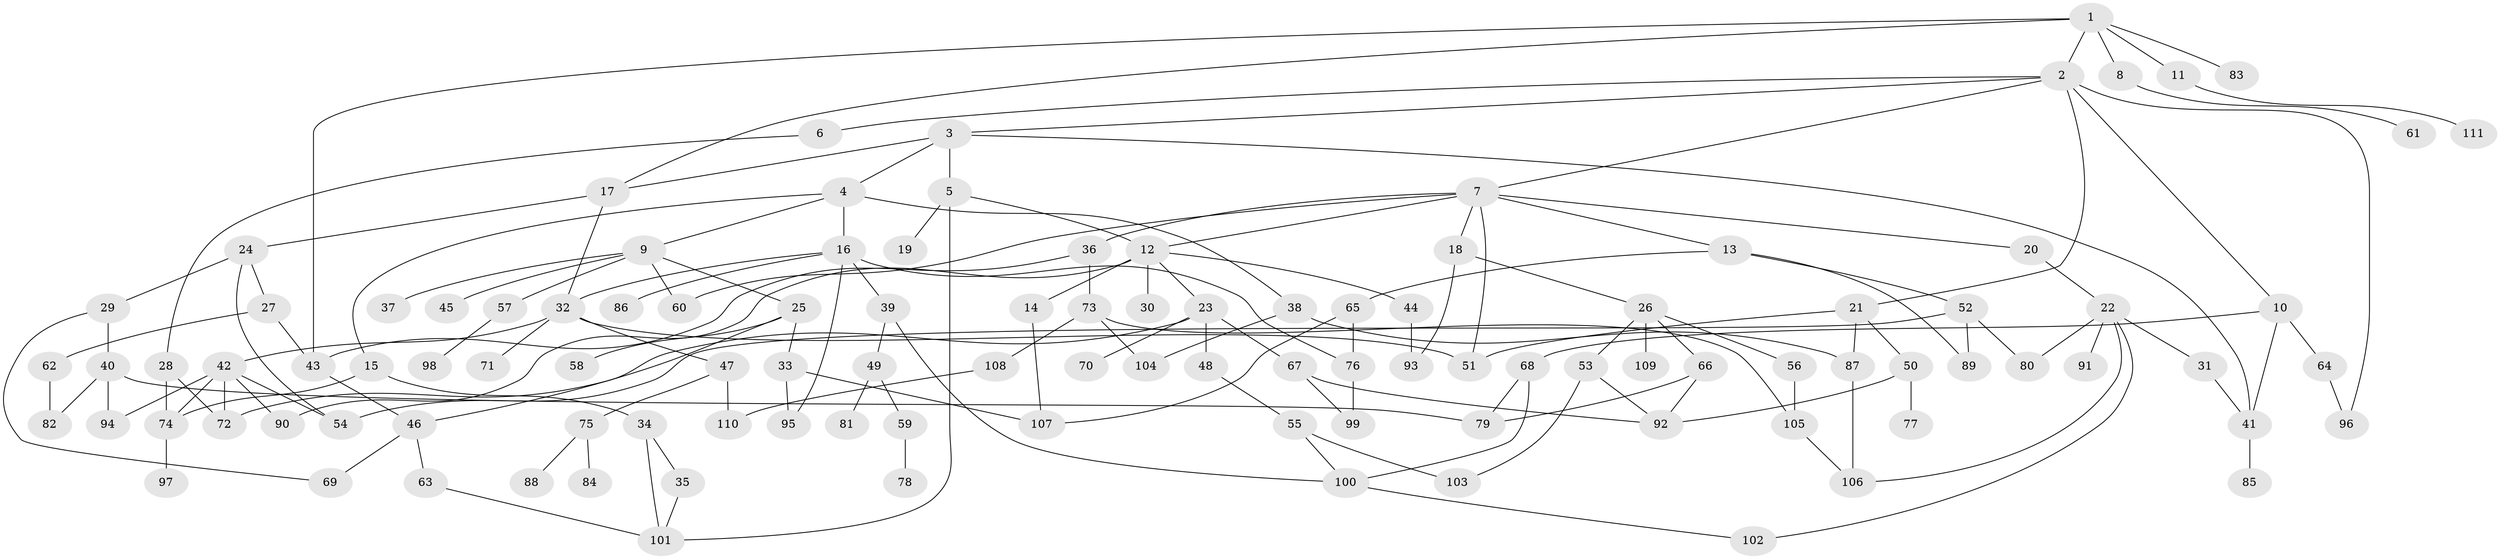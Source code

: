 // coarse degree distribution, {6: 0.045454545454545456, 7: 0.06060606060606061, 13: 0.030303030303030304, 5: 0.09090909090909091, 2: 0.16666666666666666, 1: 0.2878787878787879, 3: 0.19696969696969696, 4: 0.10606060606060606, 8: 0.015151515151515152}
// Generated by graph-tools (version 1.1) at 2025/17/03/04/25 18:17:08]
// undirected, 111 vertices, 158 edges
graph export_dot {
graph [start="1"]
  node [color=gray90,style=filled];
  1;
  2;
  3;
  4;
  5;
  6;
  7;
  8;
  9;
  10;
  11;
  12;
  13;
  14;
  15;
  16;
  17;
  18;
  19;
  20;
  21;
  22;
  23;
  24;
  25;
  26;
  27;
  28;
  29;
  30;
  31;
  32;
  33;
  34;
  35;
  36;
  37;
  38;
  39;
  40;
  41;
  42;
  43;
  44;
  45;
  46;
  47;
  48;
  49;
  50;
  51;
  52;
  53;
  54;
  55;
  56;
  57;
  58;
  59;
  60;
  61;
  62;
  63;
  64;
  65;
  66;
  67;
  68;
  69;
  70;
  71;
  72;
  73;
  74;
  75;
  76;
  77;
  78;
  79;
  80;
  81;
  82;
  83;
  84;
  85;
  86;
  87;
  88;
  89;
  90;
  91;
  92;
  93;
  94;
  95;
  96;
  97;
  98;
  99;
  100;
  101;
  102;
  103;
  104;
  105;
  106;
  107;
  108;
  109;
  110;
  111;
  1 -- 2;
  1 -- 8;
  1 -- 11;
  1 -- 43;
  1 -- 83;
  1 -- 17;
  2 -- 3;
  2 -- 6;
  2 -- 7;
  2 -- 10;
  2 -- 21;
  2 -- 96;
  3 -- 4;
  3 -- 5;
  3 -- 17;
  3 -- 41;
  4 -- 9;
  4 -- 15;
  4 -- 16;
  4 -- 38;
  5 -- 12;
  5 -- 19;
  5 -- 101;
  6 -- 28;
  7 -- 13;
  7 -- 18;
  7 -- 20;
  7 -- 36;
  7 -- 60;
  7 -- 12;
  7 -- 51;
  8 -- 61;
  9 -- 25;
  9 -- 37;
  9 -- 45;
  9 -- 57;
  9 -- 60;
  10 -- 64;
  10 -- 68;
  10 -- 41;
  11 -- 111;
  12 -- 14;
  12 -- 23;
  12 -- 30;
  12 -- 44;
  12 -- 90;
  13 -- 52;
  13 -- 65;
  13 -- 89;
  14 -- 107;
  15 -- 34;
  15 -- 74;
  16 -- 39;
  16 -- 86;
  16 -- 32;
  16 -- 95;
  16 -- 76;
  17 -- 24;
  17 -- 32;
  18 -- 26;
  18 -- 93;
  20 -- 22;
  21 -- 50;
  21 -- 87;
  21 -- 51;
  22 -- 31;
  22 -- 91;
  22 -- 106;
  22 -- 80;
  22 -- 102;
  23 -- 48;
  23 -- 67;
  23 -- 70;
  23 -- 72;
  24 -- 27;
  24 -- 29;
  24 -- 54;
  25 -- 33;
  25 -- 58;
  25 -- 46;
  26 -- 53;
  26 -- 56;
  26 -- 66;
  26 -- 109;
  27 -- 62;
  27 -- 43;
  28 -- 74;
  28 -- 72;
  29 -- 40;
  29 -- 69;
  31 -- 41;
  32 -- 42;
  32 -- 47;
  32 -- 51;
  32 -- 71;
  33 -- 95;
  33 -- 107;
  34 -- 35;
  34 -- 101;
  35 -- 101;
  36 -- 73;
  36 -- 43;
  38 -- 104;
  38 -- 87;
  39 -- 49;
  39 -- 100;
  40 -- 82;
  40 -- 79;
  40 -- 94;
  41 -- 85;
  42 -- 72;
  42 -- 94;
  42 -- 54;
  42 -- 74;
  42 -- 90;
  43 -- 46;
  44 -- 93;
  46 -- 63;
  46 -- 69;
  47 -- 75;
  47 -- 110;
  48 -- 55;
  49 -- 59;
  49 -- 81;
  50 -- 77;
  50 -- 92;
  52 -- 54;
  52 -- 80;
  52 -- 89;
  53 -- 103;
  53 -- 92;
  55 -- 100;
  55 -- 103;
  56 -- 105;
  57 -- 98;
  59 -- 78;
  62 -- 82;
  63 -- 101;
  64 -- 96;
  65 -- 76;
  65 -- 107;
  66 -- 92;
  66 -- 79;
  67 -- 99;
  67 -- 92;
  68 -- 79;
  68 -- 100;
  73 -- 108;
  73 -- 104;
  73 -- 105;
  74 -- 97;
  75 -- 84;
  75 -- 88;
  76 -- 99;
  87 -- 106;
  100 -- 102;
  105 -- 106;
  108 -- 110;
}
